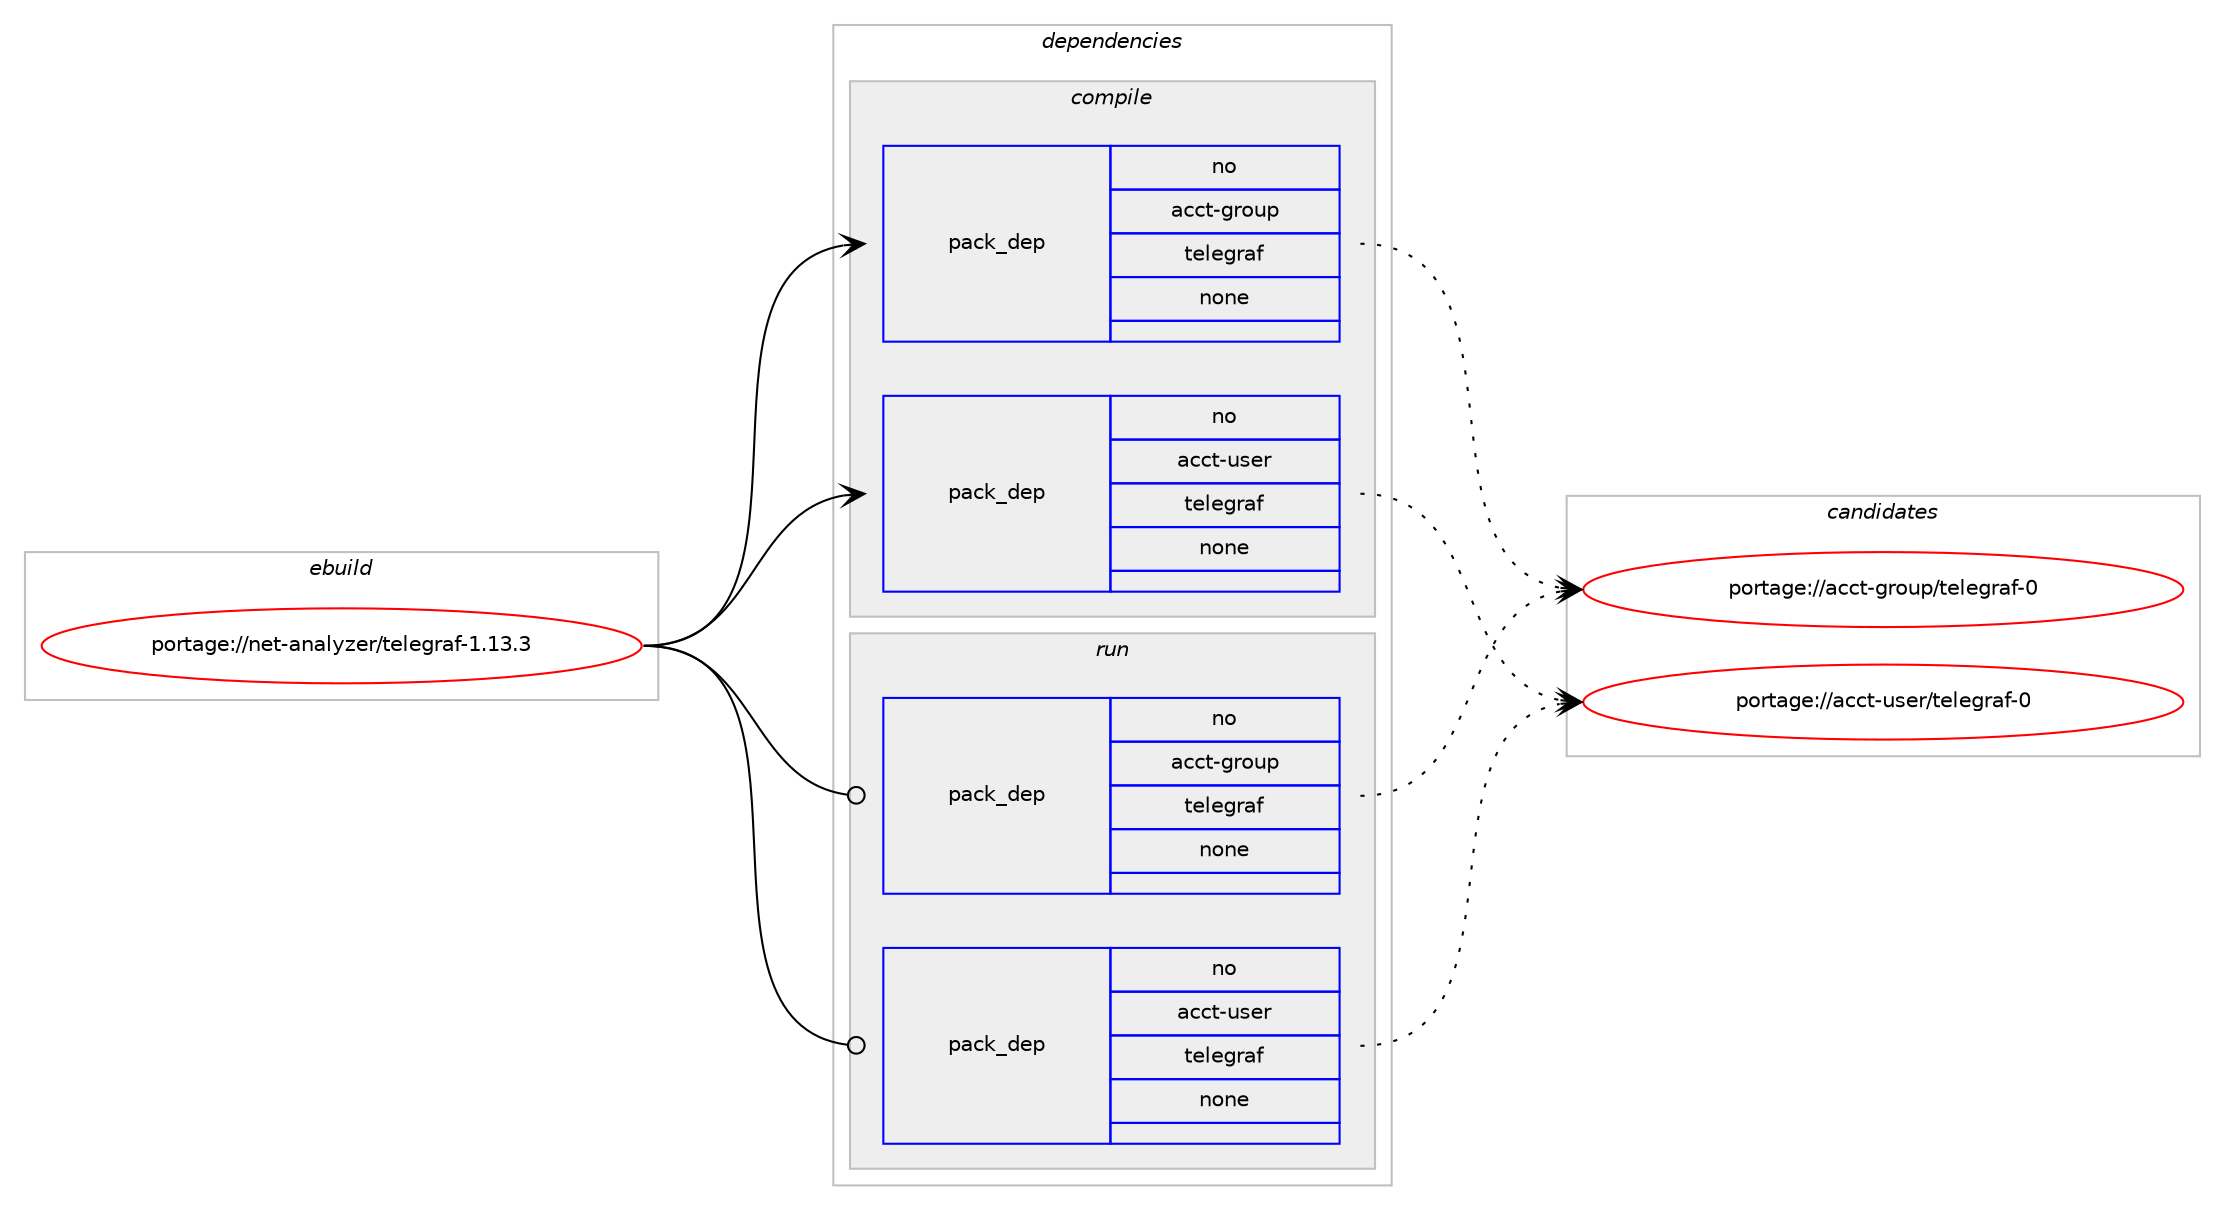 digraph prolog {

# *************
# Graph options
# *************

newrank=true;
concentrate=true;
compound=true;
graph [rankdir=LR,fontname=Helvetica,fontsize=10,ranksep=1.5];#, ranksep=2.5, nodesep=0.2];
edge  [arrowhead=vee];
node  [fontname=Helvetica,fontsize=10];

# **********
# The ebuild
# **********

subgraph cluster_leftcol {
color=gray;
rank=same;
label=<<i>ebuild</i>>;
id [label="portage://net-analyzer/telegraf-1.13.3", color=red, width=4, href="../net-analyzer/telegraf-1.13.3.svg"];
}

# ****************
# The dependencies
# ****************

subgraph cluster_midcol {
color=gray;
label=<<i>dependencies</i>>;
subgraph cluster_compile {
fillcolor="#eeeeee";
style=filled;
label=<<i>compile</i>>;
subgraph pack105486 {
dependency138631 [label=<<TABLE BORDER="0" CELLBORDER="1" CELLSPACING="0" CELLPADDING="4" WIDTH="220"><TR><TD ROWSPAN="6" CELLPADDING="30">pack_dep</TD></TR><TR><TD WIDTH="110">no</TD></TR><TR><TD>acct-group</TD></TR><TR><TD>telegraf</TD></TR><TR><TD>none</TD></TR><TR><TD></TD></TR></TABLE>>, shape=none, color=blue];
}
id:e -> dependency138631:w [weight=20,style="solid",arrowhead="vee"];
subgraph pack105487 {
dependency138632 [label=<<TABLE BORDER="0" CELLBORDER="1" CELLSPACING="0" CELLPADDING="4" WIDTH="220"><TR><TD ROWSPAN="6" CELLPADDING="30">pack_dep</TD></TR><TR><TD WIDTH="110">no</TD></TR><TR><TD>acct-user</TD></TR><TR><TD>telegraf</TD></TR><TR><TD>none</TD></TR><TR><TD></TD></TR></TABLE>>, shape=none, color=blue];
}
id:e -> dependency138632:w [weight=20,style="solid",arrowhead="vee"];
}
subgraph cluster_compileandrun {
fillcolor="#eeeeee";
style=filled;
label=<<i>compile and run</i>>;
}
subgraph cluster_run {
fillcolor="#eeeeee";
style=filled;
label=<<i>run</i>>;
subgraph pack105488 {
dependency138633 [label=<<TABLE BORDER="0" CELLBORDER="1" CELLSPACING="0" CELLPADDING="4" WIDTH="220"><TR><TD ROWSPAN="6" CELLPADDING="30">pack_dep</TD></TR><TR><TD WIDTH="110">no</TD></TR><TR><TD>acct-group</TD></TR><TR><TD>telegraf</TD></TR><TR><TD>none</TD></TR><TR><TD></TD></TR></TABLE>>, shape=none, color=blue];
}
id:e -> dependency138633:w [weight=20,style="solid",arrowhead="odot"];
subgraph pack105489 {
dependency138634 [label=<<TABLE BORDER="0" CELLBORDER="1" CELLSPACING="0" CELLPADDING="4" WIDTH="220"><TR><TD ROWSPAN="6" CELLPADDING="30">pack_dep</TD></TR><TR><TD WIDTH="110">no</TD></TR><TR><TD>acct-user</TD></TR><TR><TD>telegraf</TD></TR><TR><TD>none</TD></TR><TR><TD></TD></TR></TABLE>>, shape=none, color=blue];
}
id:e -> dependency138634:w [weight=20,style="solid",arrowhead="odot"];
}
}

# **************
# The candidates
# **************

subgraph cluster_choices {
rank=same;
color=gray;
label=<<i>candidates</i>>;

subgraph choice105486 {
color=black;
nodesep=1;
choice9799991164510311411111711247116101108101103114971024548 [label="portage://acct-group/telegraf-0", color=red, width=4,href="../acct-group/telegraf-0.svg"];
dependency138631:e -> choice9799991164510311411111711247116101108101103114971024548:w [style=dotted,weight="100"];
}
subgraph choice105487 {
color=black;
nodesep=1;
choice9799991164511711510111447116101108101103114971024548 [label="portage://acct-user/telegraf-0", color=red, width=4,href="../acct-user/telegraf-0.svg"];
dependency138632:e -> choice9799991164511711510111447116101108101103114971024548:w [style=dotted,weight="100"];
}
subgraph choice105488 {
color=black;
nodesep=1;
choice9799991164510311411111711247116101108101103114971024548 [label="portage://acct-group/telegraf-0", color=red, width=4,href="../acct-group/telegraf-0.svg"];
dependency138633:e -> choice9799991164510311411111711247116101108101103114971024548:w [style=dotted,weight="100"];
}
subgraph choice105489 {
color=black;
nodesep=1;
choice9799991164511711510111447116101108101103114971024548 [label="portage://acct-user/telegraf-0", color=red, width=4,href="../acct-user/telegraf-0.svg"];
dependency138634:e -> choice9799991164511711510111447116101108101103114971024548:w [style=dotted,weight="100"];
}
}

}
